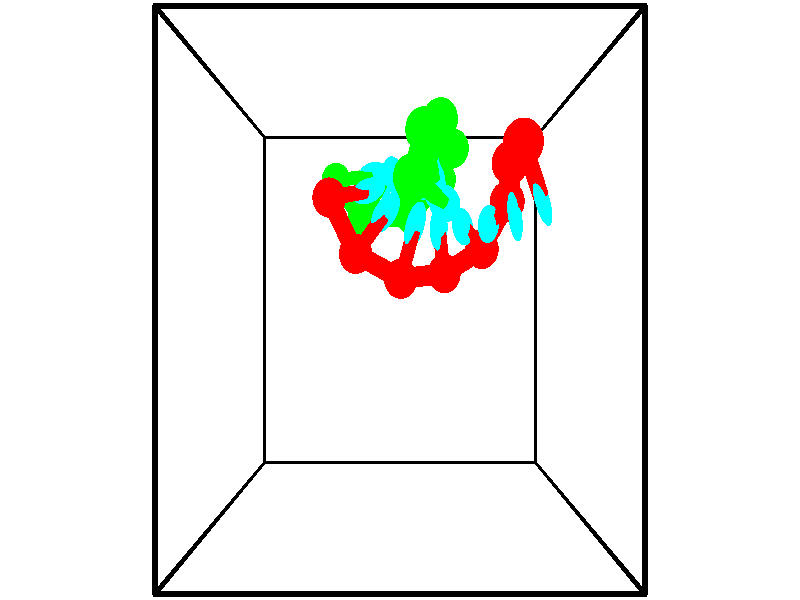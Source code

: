 // switches for output
#declare DRAW_BASES = 1; // possible values are 0, 1; only relevant for DNA ribbons
#declare DRAW_BASES_TYPE = 3; // possible values are 1, 2, 3; only relevant for DNA ribbons
#declare DRAW_FOG = 0; // set to 1 to enable fog

#include "colors.inc"

#include "transforms.inc"
background { rgb <1, 1, 1>}

#default {
   normal{
       ripples 0.25
       frequency 0.20
       turbulence 0.2
       lambda 5
   }
	finish {
		phong 0.1
		phong_size 40.
	}
}

// original window dimensions: 1024x640


// camera settings

camera {
	sky <-0, 1, 0>
	up <-0, 1, 0>
	right 1.6 * <1, 0, 0>
	location <2.5, 2.5, 11.1562>
	look_at <2.5, 2.5, 2.5>
	direction <0, 0, -8.6562>
	angle 67.0682
}


# declare cpy_camera_pos = <2.5, 2.5, 11.1562>;
# if (DRAW_FOG = 1)
fog {
	fog_type 2
	up vnormalize(cpy_camera_pos)
	color rgbt<1,1,1,0.3>
	distance 1e-5
	fog_alt 3e-3
	fog_offset 4
}
# end


// LIGHTS

# declare lum = 6;
global_settings {
	ambient_light rgb lum * <0.05, 0.05, 0.05>
	max_trace_level 15
}# declare cpy_direct_light_amount = 0.25;
light_source
{	1000 * <-1, -1, 1>,
	rgb lum * cpy_direct_light_amount
	parallel
}

light_source
{	1000 * <1, 1, -1>,
	rgb lum * cpy_direct_light_amount
	parallel
}

// strand 0

// nucleotide -1

// particle -1
sphere {
	<4.030513, 4.131522, 3.657801> 0.250000
	pigment { color rgbt <1,0,0,0> }
	no_shadow
}
cylinder {
	<4.204590, 3.808769, 3.498028>,  <4.309036, 3.615117, 3.402164>, 0.100000
	pigment { color rgbt <1,0,0,0> }
	no_shadow
}
cylinder {
	<4.204590, 3.808769, 3.498028>,  <4.030513, 4.131522, 3.657801>, 0.100000
	pigment { color rgbt <1,0,0,0> }
	no_shadow
}

// particle -1
sphere {
	<4.204590, 3.808769, 3.498028> 0.100000
	pigment { color rgbt <1,0,0,0> }
	no_shadow
}
sphere {
	0, 1
	scale<0.080000,0.200000,0.300000>
	matrix <-0.849290, -0.220644, -0.479606,
		0.298853, 0.547957, -0.781301,
		0.435193, -0.806883, -0.399434,
		4.335148, 3.566705, 3.378198>
	pigment { color rgbt <0,1,1,0> }
	no_shadow
}
cylinder {
	<4.013455, 4.070353, 2.866004>,  <4.030513, 4.131522, 3.657801>, 0.130000
	pigment { color rgbt <1,0,0,0> }
	no_shadow
}

// nucleotide -1

// particle -1
sphere {
	<4.013455, 4.070353, 2.866004> 0.250000
	pigment { color rgbt <1,0,0,0> }
	no_shadow
}
cylinder {
	<4.021542, 3.703018, 3.024118>,  <4.026393, 3.482618, 3.118987>, 0.100000
	pigment { color rgbt <1,0,0,0> }
	no_shadow
}
cylinder {
	<4.021542, 3.703018, 3.024118>,  <4.013455, 4.070353, 2.866004>, 0.100000
	pigment { color rgbt <1,0,0,0> }
	no_shadow
}

// particle -1
sphere {
	<4.021542, 3.703018, 3.024118> 0.100000
	pigment { color rgbt <1,0,0,0> }
	no_shadow
}
sphere {
	0, 1
	scale<0.080000,0.200000,0.300000>
	matrix <-0.884429, -0.200799, -0.421266,
		0.466237, -0.341086, -0.816262,
		0.020216, -0.918336, 0.395286,
		4.027606, 3.427517, 3.142704>
	pigment { color rgbt <0,1,1,0> }
	no_shadow
}
cylinder {
	<4.054210, 3.688775, 2.398443>,  <4.013455, 4.070353, 2.866004>, 0.130000
	pigment { color rgbt <1,0,0,0> }
	no_shadow
}

// nucleotide -1

// particle -1
sphere {
	<4.054210, 3.688775, 2.398443> 0.250000
	pigment { color rgbt <1,0,0,0> }
	no_shadow
}
cylinder {
	<3.858690, 3.504662, 2.694880>,  <3.741378, 3.394194, 2.872741>, 0.100000
	pigment { color rgbt <1,0,0,0> }
	no_shadow
}
cylinder {
	<3.858690, 3.504662, 2.694880>,  <4.054210, 3.688775, 2.398443>, 0.100000
	pigment { color rgbt <1,0,0,0> }
	no_shadow
}

// particle -1
sphere {
	<3.858690, 3.504662, 2.694880> 0.100000
	pigment { color rgbt <1,0,0,0> }
	no_shadow
}
sphere {
	0, 1
	scale<0.080000,0.200000,0.300000>
	matrix <-0.804023, -0.091985, -0.587440,
		0.338558, -0.882994, -0.325116,
		-0.488800, -0.460283, 0.741090,
		3.712050, 3.366577, 2.917207>
	pigment { color rgbt <0,1,1,0> }
	no_shadow
}
cylinder {
	<3.736953, 3.139503, 2.039226>,  <4.054210, 3.688775, 2.398443>, 0.130000
	pigment { color rgbt <1,0,0,0> }
	no_shadow
}

// nucleotide -1

// particle -1
sphere {
	<3.736953, 3.139503, 2.039226> 0.250000
	pigment { color rgbt <1,0,0,0> }
	no_shadow
}
cylinder {
	<3.539377, 3.266029, 2.363194>,  <3.420832, 3.341945, 2.557574>, 0.100000
	pigment { color rgbt <1,0,0,0> }
	no_shadow
}
cylinder {
	<3.539377, 3.266029, 2.363194>,  <3.736953, 3.139503, 2.039226>, 0.100000
	pigment { color rgbt <1,0,0,0> }
	no_shadow
}

// particle -1
sphere {
	<3.539377, 3.266029, 2.363194> 0.100000
	pigment { color rgbt <1,0,0,0> }
	no_shadow
}
sphere {
	0, 1
	scale<0.080000,0.200000,0.300000>
	matrix <-0.825025, 0.123584, -0.551417,
		-0.274516, -0.940569, 0.199928,
		-0.493938, 0.316318, 0.809919,
		3.391196, 3.360924, 2.606169>
	pigment { color rgbt <0,1,1,0> }
	no_shadow
}
cylinder {
	<3.175367, 2.836608, 1.939515>,  <3.736953, 3.139503, 2.039226>, 0.130000
	pigment { color rgbt <1,0,0,0> }
	no_shadow
}

// nucleotide -1

// particle -1
sphere {
	<3.175367, 2.836608, 1.939515> 0.250000
	pigment { color rgbt <1,0,0,0> }
	no_shadow
}
cylinder {
	<3.112001, 3.137222, 2.195671>,  <3.073982, 3.317591, 2.349365>, 0.100000
	pigment { color rgbt <1,0,0,0> }
	no_shadow
}
cylinder {
	<3.112001, 3.137222, 2.195671>,  <3.175367, 2.836608, 1.939515>, 0.100000
	pigment { color rgbt <1,0,0,0> }
	no_shadow
}

// particle -1
sphere {
	<3.112001, 3.137222, 2.195671> 0.100000
	pigment { color rgbt <1,0,0,0> }
	no_shadow
}
sphere {
	0, 1
	scale<0.080000,0.200000,0.300000>
	matrix <-0.813633, 0.268084, -0.515881,
		-0.559381, -0.602765, 0.569005,
		-0.158413, 0.751535, 0.640391,
		3.064477, 3.362683, 2.387788>
	pigment { color rgbt <0,1,1,0> }
	no_shadow
}
cylinder {
	<2.510608, 2.764624, 2.126289>,  <3.175367, 2.836608, 1.939515>, 0.130000
	pigment { color rgbt <1,0,0,0> }
	no_shadow
}

// nucleotide -1

// particle -1
sphere {
	<2.510608, 2.764624, 2.126289> 0.250000
	pigment { color rgbt <1,0,0,0> }
	no_shadow
}
cylinder {
	<2.632637, 3.140076, 2.190672>,  <2.705854, 3.365346, 2.229302>, 0.100000
	pigment { color rgbt <1,0,0,0> }
	no_shadow
}
cylinder {
	<2.632637, 3.140076, 2.190672>,  <2.510608, 2.764624, 2.126289>, 0.100000
	pigment { color rgbt <1,0,0,0> }
	no_shadow
}

// particle -1
sphere {
	<2.632637, 3.140076, 2.190672> 0.100000
	pigment { color rgbt <1,0,0,0> }
	no_shadow
}
sphere {
	0, 1
	scale<0.080000,0.200000,0.300000>
	matrix <-0.731827, 0.339215, -0.591068,
		-0.609393, 0.062526, 0.790399,
		0.305072, 0.938629, 0.160957,
		2.724159, 3.421664, 2.238959>
	pigment { color rgbt <0,1,1,0> }
	no_shadow
}
cylinder {
	<1.834874, 3.075667, 2.099712>,  <2.510608, 2.764624, 2.126289>, 0.130000
	pigment { color rgbt <1,0,0,0> }
	no_shadow
}

// nucleotide -1

// particle -1
sphere {
	<1.834874, 3.075667, 2.099712> 0.250000
	pigment { color rgbt <1,0,0,0> }
	no_shadow
}
cylinder {
	<2.090487, 3.377785, 2.041512>,  <2.243854, 3.559055, 2.006591>, 0.100000
	pigment { color rgbt <1,0,0,0> }
	no_shadow
}
cylinder {
	<2.090487, 3.377785, 2.041512>,  <1.834874, 3.075667, 2.099712>, 0.100000
	pigment { color rgbt <1,0,0,0> }
	no_shadow
}

// particle -1
sphere {
	<2.090487, 3.377785, 2.041512> 0.100000
	pigment { color rgbt <1,0,0,0> }
	no_shadow
}
sphere {
	0, 1
	scale<0.080000,0.200000,0.300000>
	matrix <-0.604387, 0.376050, -0.702355,
		-0.475769, 0.536765, 0.696797,
		0.639030, 0.755295, -0.145501,
		2.282196, 3.604373, 1.997861>
	pigment { color rgbt <0,1,1,0> }
	no_shadow
}
cylinder {
	<1.433598, 3.783321, 2.071098>,  <1.834874, 3.075667, 2.099712>, 0.130000
	pigment { color rgbt <1,0,0,0> }
	no_shadow
}

// nucleotide -1

// particle -1
sphere {
	<1.433598, 3.783321, 2.071098> 0.250000
	pigment { color rgbt <1,0,0,0> }
	no_shadow
}
cylinder {
	<1.761415, 3.864273, 1.856663>,  <1.958106, 3.912844, 1.728002>, 0.100000
	pigment { color rgbt <1,0,0,0> }
	no_shadow
}
cylinder {
	<1.761415, 3.864273, 1.856663>,  <1.433598, 3.783321, 2.071098>, 0.100000
	pigment { color rgbt <1,0,0,0> }
	no_shadow
}

// particle -1
sphere {
	<1.761415, 3.864273, 1.856663> 0.100000
	pigment { color rgbt <1,0,0,0> }
	no_shadow
}
sphere {
	0, 1
	scale<0.080000,0.200000,0.300000>
	matrix <-0.522449, 0.648180, -0.553994,
		0.235364, 0.734101, 0.636946,
		0.819543, 0.202381, -0.536088,
		2.007278, 3.924987, 1.695836>
	pigment { color rgbt <0,1,1,0> }
	no_shadow
}
// strand 1

// nucleotide -1

// particle -1
sphere {
	<1.381377, 4.249125, 0.579375> 0.250000
	pigment { color rgbt <0,1,0,0> }
	no_shadow
}
cylinder {
	<1.759819, 4.307747, 0.463854>,  <1.986884, 4.342920, 0.394541>, 0.100000
	pigment { color rgbt <0,1,0,0> }
	no_shadow
}
cylinder {
	<1.759819, 4.307747, 0.463854>,  <1.381377, 4.249125, 0.579375>, 0.100000
	pigment { color rgbt <0,1,0,0> }
	no_shadow
}

// particle -1
sphere {
	<1.759819, 4.307747, 0.463854> 0.100000
	pigment { color rgbt <0,1,0,0> }
	no_shadow
}
sphere {
	0, 1
	scale<0.080000,0.200000,0.300000>
	matrix <0.321070, -0.307633, 0.895699,
		0.042423, -0.940151, -0.338107,
		0.946105, 0.146555, -0.288803,
		2.043651, 4.351713, 0.377213>
	pigment { color rgbt <0,1,1,0> }
	no_shadow
}
cylinder {
	<1.842181, 3.654589, 0.710841>,  <1.381377, 4.249125, 0.579375>, 0.130000
	pigment { color rgbt <0,1,0,0> }
	no_shadow
}

// nucleotide -1

// particle -1
sphere {
	<1.842181, 3.654589, 0.710841> 0.250000
	pigment { color rgbt <0,1,0,0> }
	no_shadow
}
cylinder {
	<2.066151, 3.985992, 0.713851>,  <2.200533, 4.184834, 0.715657>, 0.100000
	pigment { color rgbt <0,1,0,0> }
	no_shadow
}
cylinder {
	<2.066151, 3.985992, 0.713851>,  <1.842181, 3.654589, 0.710841>, 0.100000
	pigment { color rgbt <0,1,0,0> }
	no_shadow
}

// particle -1
sphere {
	<2.066151, 3.985992, 0.713851> 0.100000
	pigment { color rgbt <0,1,0,0> }
	no_shadow
}
sphere {
	0, 1
	scale<0.080000,0.200000,0.300000>
	matrix <0.435899, -0.302290, 0.847710,
		0.704611, -0.471373, -0.530406,
		0.559925, 0.828509, 0.007526,
		2.234128, 4.234545, 0.716109>
	pigment { color rgbt <0,1,1,0> }
	no_shadow
}
cylinder {
	<2.684118, 3.691948, 0.771973>,  <1.842181, 3.654589, 0.710841>, 0.130000
	pigment { color rgbt <0,1,0,0> }
	no_shadow
}

// nucleotide -1

// particle -1
sphere {
	<2.684118, 3.691948, 0.771973> 0.250000
	pigment { color rgbt <0,1,0,0> }
	no_shadow
}
cylinder {
	<2.529095, 3.985733, 0.994814>,  <2.436081, 4.162004, 1.128519>, 0.100000
	pigment { color rgbt <0,1,0,0> }
	no_shadow
}
cylinder {
	<2.529095, 3.985733, 0.994814>,  <2.684118, 3.691948, 0.771973>, 0.100000
	pigment { color rgbt <0,1,0,0> }
	no_shadow
}

// particle -1
sphere {
	<2.529095, 3.985733, 0.994814> 0.100000
	pigment { color rgbt <0,1,0,0> }
	no_shadow
}
sphere {
	0, 1
	scale<0.080000,0.200000,0.300000>
	matrix <0.637624, -0.222874, 0.737402,
		0.665758, 0.641009, -0.381935,
		-0.387558, 0.734463, 0.557103,
		2.412827, 4.206072, 1.161945>
	pigment { color rgbt <0,1,1,0> }
	no_shadow
}
cylinder {
	<3.172214, 4.157049, 1.181954>,  <2.684118, 3.691948, 0.771973>, 0.130000
	pigment { color rgbt <0,1,0,0> }
	no_shadow
}

// nucleotide -1

// particle -1
sphere {
	<3.172214, 4.157049, 1.181954> 0.250000
	pigment { color rgbt <0,1,0,0> }
	no_shadow
}
cylinder {
	<2.830101, 4.140785, 1.388579>,  <2.624833, 4.131027, 1.512554>, 0.100000
	pigment { color rgbt <0,1,0,0> }
	no_shadow
}
cylinder {
	<2.830101, 4.140785, 1.388579>,  <3.172214, 4.157049, 1.181954>, 0.100000
	pigment { color rgbt <0,1,0,0> }
	no_shadow
}

// particle -1
sphere {
	<2.830101, 4.140785, 1.388579> 0.100000
	pigment { color rgbt <0,1,0,0> }
	no_shadow
}
sphere {
	0, 1
	scale<0.080000,0.200000,0.300000>
	matrix <0.512598, -0.212076, 0.832026,
		0.075722, 0.976407, 0.202227,
		-0.855283, -0.040659, 0.516563,
		2.573516, 4.128588, 1.543548>
	pigment { color rgbt <0,1,1,0> }
	no_shadow
}
cylinder {
	<3.306499, 4.438948, 1.886819>,  <3.172214, 4.157049, 1.181954>, 0.130000
	pigment { color rgbt <0,1,0,0> }
	no_shadow
}

// nucleotide -1

// particle -1
sphere {
	<3.306499, 4.438948, 1.886819> 0.250000
	pigment { color rgbt <0,1,0,0> }
	no_shadow
}
cylinder {
	<2.982685, 4.206100, 1.917266>,  <2.788397, 4.066392, 1.935534>, 0.100000
	pigment { color rgbt <0,1,0,0> }
	no_shadow
}
cylinder {
	<2.982685, 4.206100, 1.917266>,  <3.306499, 4.438948, 1.886819>, 0.100000
	pigment { color rgbt <0,1,0,0> }
	no_shadow
}

// particle -1
sphere {
	<2.982685, 4.206100, 1.917266> 0.100000
	pigment { color rgbt <0,1,0,0> }
	no_shadow
}
sphere {
	0, 1
	scale<0.080000,0.200000,0.300000>
	matrix <0.316225, -0.323133, 0.891957,
		-0.494628, 0.746139, 0.445668,
		-0.809534, -0.582118, 0.076117,
		2.739825, 4.031465, 1.940101>
	pigment { color rgbt <0,1,1,0> }
	no_shadow
}
cylinder {
	<3.075395, 4.650155, 2.551710>,  <3.306499, 4.438948, 1.886819>, 0.130000
	pigment { color rgbt <0,1,0,0> }
	no_shadow
}

// nucleotide -1

// particle -1
sphere {
	<3.075395, 4.650155, 2.551710> 0.250000
	pigment { color rgbt <0,1,0,0> }
	no_shadow
}
cylinder {
	<2.968330, 4.284752, 2.429162>,  <2.904092, 4.065510, 2.355633>, 0.100000
	pigment { color rgbt <0,1,0,0> }
	no_shadow
}
cylinder {
	<2.968330, 4.284752, 2.429162>,  <3.075395, 4.650155, 2.551710>, 0.100000
	pigment { color rgbt <0,1,0,0> }
	no_shadow
}

// particle -1
sphere {
	<2.968330, 4.284752, 2.429162> 0.100000
	pigment { color rgbt <0,1,0,0> }
	no_shadow
}
sphere {
	0, 1
	scale<0.080000,0.200000,0.300000>
	matrix <0.295163, -0.380424, 0.876445,
		-0.917189, 0.144161, 0.371458,
		-0.267661, -0.913507, -0.306370,
		2.888032, 4.010700, 2.337251>
	pigment { color rgbt <0,1,1,0> }
	no_shadow
}
cylinder {
	<2.819304, 4.382504, 3.158183>,  <3.075395, 4.650155, 2.551710>, 0.130000
	pigment { color rgbt <0,1,0,0> }
	no_shadow
}

// nucleotide -1

// particle -1
sphere {
	<2.819304, 4.382504, 3.158183> 0.250000
	pigment { color rgbt <0,1,0,0> }
	no_shadow
}
cylinder {
	<2.906681, 4.075676, 2.916891>,  <2.959107, 3.891579, 2.772116>, 0.100000
	pigment { color rgbt <0,1,0,0> }
	no_shadow
}
cylinder {
	<2.906681, 4.075676, 2.916891>,  <2.819304, 4.382504, 3.158183>, 0.100000
	pigment { color rgbt <0,1,0,0> }
	no_shadow
}

// particle -1
sphere {
	<2.906681, 4.075676, 2.916891> 0.100000
	pigment { color rgbt <0,1,0,0> }
	no_shadow
}
sphere {
	0, 1
	scale<0.080000,0.200000,0.300000>
	matrix <0.604905, -0.378631, 0.700521,
		-0.765750, -0.517919, 0.381296,
		0.218442, -0.767071, -0.603229,
		2.972214, 3.845555, 2.735923>
	pigment { color rgbt <0,1,1,0> }
	no_shadow
}
cylinder {
	<2.661760, 3.786318, 3.568448>,  <2.819304, 4.382504, 3.158183>, 0.130000
	pigment { color rgbt <0,1,0,0> }
	no_shadow
}

// nucleotide -1

// particle -1
sphere {
	<2.661760, 3.786318, 3.568448> 0.250000
	pigment { color rgbt <0,1,0,0> }
	no_shadow
}
cylinder {
	<2.914345, 3.666161, 3.282505>,  <3.065895, 3.594066, 3.110939>, 0.100000
	pigment { color rgbt <0,1,0,0> }
	no_shadow
}
cylinder {
	<2.914345, 3.666161, 3.282505>,  <2.661760, 3.786318, 3.568448>, 0.100000
	pigment { color rgbt <0,1,0,0> }
	no_shadow
}

// particle -1
sphere {
	<2.914345, 3.666161, 3.282505> 0.100000
	pigment { color rgbt <0,1,0,0> }
	no_shadow
}
sphere {
	0, 1
	scale<0.080000,0.200000,0.300000>
	matrix <0.566818, -0.450278, 0.689904,
		-0.529127, -0.840842, -0.114065,
		0.631461, -0.300393, -0.714858,
		3.103783, 3.576043, 3.068048>
	pigment { color rgbt <0,1,1,0> }
	no_shadow
}
// box output
cylinder {
	<0.000000, 0.000000, 0.000000>,  <5.000000, 0.000000, 0.000000>, 0.025000
	pigment { color rgbt <0,0,0,0> }
	no_shadow
}
cylinder {
	<0.000000, 0.000000, 0.000000>,  <0.000000, 5.000000, 0.000000>, 0.025000
	pigment { color rgbt <0,0,0,0> }
	no_shadow
}
cylinder {
	<0.000000, 0.000000, 0.000000>,  <0.000000, 0.000000, 5.000000>, 0.025000
	pigment { color rgbt <0,0,0,0> }
	no_shadow
}
cylinder {
	<5.000000, 5.000000, 5.000000>,  <0.000000, 5.000000, 5.000000>, 0.025000
	pigment { color rgbt <0,0,0,0> }
	no_shadow
}
cylinder {
	<5.000000, 5.000000, 5.000000>,  <5.000000, 0.000000, 5.000000>, 0.025000
	pigment { color rgbt <0,0,0,0> }
	no_shadow
}
cylinder {
	<5.000000, 5.000000, 5.000000>,  <5.000000, 5.000000, 0.000000>, 0.025000
	pigment { color rgbt <0,0,0,0> }
	no_shadow
}
cylinder {
	<0.000000, 0.000000, 5.000000>,  <0.000000, 5.000000, 5.000000>, 0.025000
	pigment { color rgbt <0,0,0,0> }
	no_shadow
}
cylinder {
	<0.000000, 0.000000, 5.000000>,  <5.000000, 0.000000, 5.000000>, 0.025000
	pigment { color rgbt <0,0,0,0> }
	no_shadow
}
cylinder {
	<5.000000, 5.000000, 0.000000>,  <0.000000, 5.000000, 0.000000>, 0.025000
	pigment { color rgbt <0,0,0,0> }
	no_shadow
}
cylinder {
	<5.000000, 5.000000, 0.000000>,  <5.000000, 0.000000, 0.000000>, 0.025000
	pigment { color rgbt <0,0,0,0> }
	no_shadow
}
cylinder {
	<5.000000, 0.000000, 5.000000>,  <5.000000, 0.000000, 0.000000>, 0.025000
	pigment { color rgbt <0,0,0,0> }
	no_shadow
}
cylinder {
	<0.000000, 5.000000, 0.000000>,  <0.000000, 5.000000, 5.000000>, 0.025000
	pigment { color rgbt <0,0,0,0> }
	no_shadow
}
// end of box output
